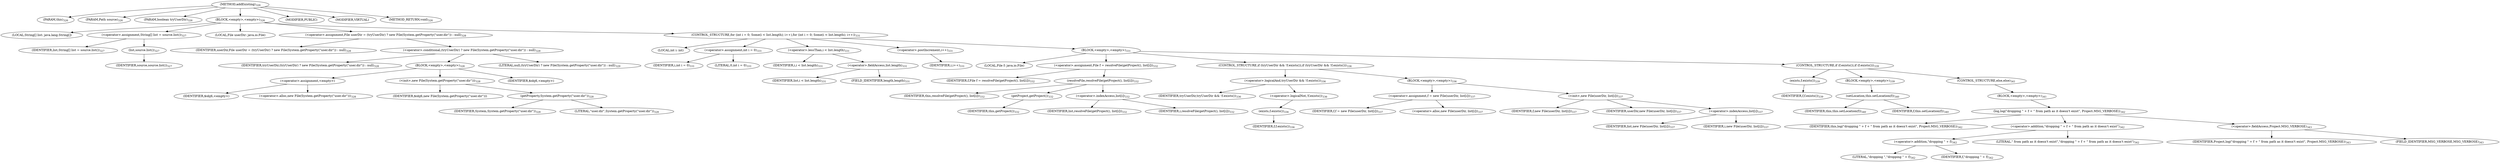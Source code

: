 digraph "addExisting" {  
"535" [label = <(METHOD,addExisting)<SUB>326</SUB>> ]
"76" [label = <(PARAM,this)<SUB>326</SUB>> ]
"536" [label = <(PARAM,Path source)<SUB>326</SUB>> ]
"537" [label = <(PARAM,boolean tryUserDir)<SUB>326</SUB>> ]
"538" [label = <(BLOCK,&lt;empty&gt;,&lt;empty&gt;)<SUB>326</SUB>> ]
"539" [label = <(LOCAL,String[] list: java.lang.String[])> ]
"540" [label = <(&lt;operator&gt;.assignment,String[] list = source.list())<SUB>327</SUB>> ]
"541" [label = <(IDENTIFIER,list,String[] list = source.list())<SUB>327</SUB>> ]
"542" [label = <(list,source.list())<SUB>327</SUB>> ]
"543" [label = <(IDENTIFIER,source,source.list())<SUB>327</SUB>> ]
"544" [label = <(LOCAL,File userDir: java.io.File)> ]
"545" [label = <(&lt;operator&gt;.assignment,File userDir = (tryUserDir) ? new File(System.getProperty(&quot;user.dir&quot;)) : null)<SUB>328</SUB>> ]
"546" [label = <(IDENTIFIER,userDir,File userDir = (tryUserDir) ? new File(System.getProperty(&quot;user.dir&quot;)) : null)<SUB>328</SUB>> ]
"547" [label = <(&lt;operator&gt;.conditional,(tryUserDir) ? new File(System.getProperty(&quot;user.dir&quot;)) : null)<SUB>328</SUB>> ]
"548" [label = <(IDENTIFIER,tryUserDir,(tryUserDir) ? new File(System.getProperty(&quot;user.dir&quot;)) : null)<SUB>328</SUB>> ]
"549" [label = <(BLOCK,&lt;empty&gt;,&lt;empty&gt;)<SUB>328</SUB>> ]
"550" [label = <(&lt;operator&gt;.assignment,&lt;empty&gt;)> ]
"551" [label = <(IDENTIFIER,$obj6,&lt;empty&gt;)> ]
"552" [label = <(&lt;operator&gt;.alloc,new File(System.getProperty(&quot;user.dir&quot;)))<SUB>328</SUB>> ]
"553" [label = <(&lt;init&gt;,new File(System.getProperty(&quot;user.dir&quot;)))<SUB>328</SUB>> ]
"554" [label = <(IDENTIFIER,$obj6,new File(System.getProperty(&quot;user.dir&quot;)))> ]
"555" [label = <(getProperty,System.getProperty(&quot;user.dir&quot;))<SUB>328</SUB>> ]
"556" [label = <(IDENTIFIER,System,System.getProperty(&quot;user.dir&quot;))<SUB>328</SUB>> ]
"557" [label = <(LITERAL,&quot;user.dir&quot;,System.getProperty(&quot;user.dir&quot;))<SUB>328</SUB>> ]
"558" [label = <(IDENTIFIER,$obj6,&lt;empty&gt;)> ]
"559" [label = <(LITERAL,null,(tryUserDir) ? new File(System.getProperty(&quot;user.dir&quot;)) : null)<SUB>329</SUB>> ]
"560" [label = <(CONTROL_STRUCTURE,for (int i = 0; Some(i &lt; list.length); i++),for (int i = 0; Some(i &lt; list.length); i++))<SUB>331</SUB>> ]
"561" [label = <(LOCAL,int i: int)> ]
"562" [label = <(&lt;operator&gt;.assignment,int i = 0)<SUB>331</SUB>> ]
"563" [label = <(IDENTIFIER,i,int i = 0)<SUB>331</SUB>> ]
"564" [label = <(LITERAL,0,int i = 0)<SUB>331</SUB>> ]
"565" [label = <(&lt;operator&gt;.lessThan,i &lt; list.length)<SUB>331</SUB>> ]
"566" [label = <(IDENTIFIER,i,i &lt; list.length)<SUB>331</SUB>> ]
"567" [label = <(&lt;operator&gt;.fieldAccess,list.length)<SUB>331</SUB>> ]
"568" [label = <(IDENTIFIER,list,i &lt; list.length)<SUB>331</SUB>> ]
"569" [label = <(FIELD_IDENTIFIER,length,length)<SUB>331</SUB>> ]
"570" [label = <(&lt;operator&gt;.postIncrement,i++)<SUB>331</SUB>> ]
"571" [label = <(IDENTIFIER,i,i++)<SUB>331</SUB>> ]
"572" [label = <(BLOCK,&lt;empty&gt;,&lt;empty&gt;)<SUB>331</SUB>> ]
"79" [label = <(LOCAL,File f: java.io.File)> ]
"573" [label = <(&lt;operator&gt;.assignment,File f = resolveFile(getProject(), list[i]))<SUB>332</SUB>> ]
"574" [label = <(IDENTIFIER,f,File f = resolveFile(getProject(), list[i]))<SUB>332</SUB>> ]
"575" [label = <(resolveFile,resolveFile(getProject(), list[i]))<SUB>332</SUB>> ]
"77" [label = <(IDENTIFIER,this,resolveFile(getProject(), list[i]))<SUB>332</SUB>> ]
"576" [label = <(getProject,getProject())<SUB>332</SUB>> ]
"75" [label = <(IDENTIFIER,this,getProject())<SUB>332</SUB>> ]
"577" [label = <(&lt;operator&gt;.indexAccess,list[i])<SUB>332</SUB>> ]
"578" [label = <(IDENTIFIER,list,resolveFile(getProject(), list[i]))<SUB>332</SUB>> ]
"579" [label = <(IDENTIFIER,i,resolveFile(getProject(), list[i]))<SUB>332</SUB>> ]
"580" [label = <(CONTROL_STRUCTURE,if (tryUserDir &amp;&amp; !f.exists()),if (tryUserDir &amp;&amp; !f.exists()))<SUB>336</SUB>> ]
"581" [label = <(&lt;operator&gt;.logicalAnd,tryUserDir &amp;&amp; !f.exists())<SUB>336</SUB>> ]
"582" [label = <(IDENTIFIER,tryUserDir,tryUserDir &amp;&amp; !f.exists())<SUB>336</SUB>> ]
"583" [label = <(&lt;operator&gt;.logicalNot,!f.exists())<SUB>336</SUB>> ]
"584" [label = <(exists,f.exists())<SUB>336</SUB>> ]
"585" [label = <(IDENTIFIER,f,f.exists())<SUB>336</SUB>> ]
"586" [label = <(BLOCK,&lt;empty&gt;,&lt;empty&gt;)<SUB>336</SUB>> ]
"587" [label = <(&lt;operator&gt;.assignment,f = new File(userDir, list[i]))<SUB>337</SUB>> ]
"588" [label = <(IDENTIFIER,f,f = new File(userDir, list[i]))<SUB>337</SUB>> ]
"589" [label = <(&lt;operator&gt;.alloc,new File(userDir, list[i]))<SUB>337</SUB>> ]
"590" [label = <(&lt;init&gt;,new File(userDir, list[i]))<SUB>337</SUB>> ]
"78" [label = <(IDENTIFIER,f,new File(userDir, list[i]))<SUB>337</SUB>> ]
"591" [label = <(IDENTIFIER,userDir,new File(userDir, list[i]))<SUB>337</SUB>> ]
"592" [label = <(&lt;operator&gt;.indexAccess,list[i])<SUB>337</SUB>> ]
"593" [label = <(IDENTIFIER,list,new File(userDir, list[i]))<SUB>337</SUB>> ]
"594" [label = <(IDENTIFIER,i,new File(userDir, list[i]))<SUB>337</SUB>> ]
"595" [label = <(CONTROL_STRUCTURE,if (f.exists()),if (f.exists()))<SUB>339</SUB>> ]
"596" [label = <(exists,f.exists())<SUB>339</SUB>> ]
"597" [label = <(IDENTIFIER,f,f.exists())<SUB>339</SUB>> ]
"598" [label = <(BLOCK,&lt;empty&gt;,&lt;empty&gt;)<SUB>339</SUB>> ]
"599" [label = <(setLocation,this.setLocation(f))<SUB>340</SUB>> ]
"80" [label = <(IDENTIFIER,this,this.setLocation(f))<SUB>340</SUB>> ]
"600" [label = <(IDENTIFIER,f,this.setLocation(f))<SUB>340</SUB>> ]
"601" [label = <(CONTROL_STRUCTURE,else,else)<SUB>341</SUB>> ]
"602" [label = <(BLOCK,&lt;empty&gt;,&lt;empty&gt;)<SUB>341</SUB>> ]
"603" [label = <(log,log(&quot;dropping &quot; + f + &quot; from path as it doesn't exist&quot;, Project.MSG_VERBOSE))<SUB>342</SUB>> ]
"81" [label = <(IDENTIFIER,this,log(&quot;dropping &quot; + f + &quot; from path as it doesn't exist&quot;, Project.MSG_VERBOSE))<SUB>342</SUB>> ]
"604" [label = <(&lt;operator&gt;.addition,&quot;dropping &quot; + f + &quot; from path as it doesn't exist&quot;)<SUB>342</SUB>> ]
"605" [label = <(&lt;operator&gt;.addition,&quot;dropping &quot; + f)<SUB>342</SUB>> ]
"606" [label = <(LITERAL,&quot;dropping &quot;,&quot;dropping &quot; + f)<SUB>342</SUB>> ]
"607" [label = <(IDENTIFIER,f,&quot;dropping &quot; + f)<SUB>342</SUB>> ]
"608" [label = <(LITERAL,&quot; from path as it doesn't exist&quot;,&quot;dropping &quot; + f + &quot; from path as it doesn't exist&quot;)<SUB>342</SUB>> ]
"609" [label = <(&lt;operator&gt;.fieldAccess,Project.MSG_VERBOSE)<SUB>343</SUB>> ]
"610" [label = <(IDENTIFIER,Project,log(&quot;dropping &quot; + f + &quot; from path as it doesn't exist&quot;, Project.MSG_VERBOSE))<SUB>343</SUB>> ]
"611" [label = <(FIELD_IDENTIFIER,MSG_VERBOSE,MSG_VERBOSE)<SUB>343</SUB>> ]
"612" [label = <(MODIFIER,PUBLIC)> ]
"613" [label = <(MODIFIER,VIRTUAL)> ]
"614" [label = <(METHOD_RETURN,void)<SUB>326</SUB>> ]
  "535" -> "76" 
  "535" -> "536" 
  "535" -> "537" 
  "535" -> "538" 
  "535" -> "612" 
  "535" -> "613" 
  "535" -> "614" 
  "538" -> "539" 
  "538" -> "540" 
  "538" -> "544" 
  "538" -> "545" 
  "538" -> "560" 
  "540" -> "541" 
  "540" -> "542" 
  "542" -> "543" 
  "545" -> "546" 
  "545" -> "547" 
  "547" -> "548" 
  "547" -> "549" 
  "547" -> "559" 
  "549" -> "550" 
  "549" -> "553" 
  "549" -> "558" 
  "550" -> "551" 
  "550" -> "552" 
  "553" -> "554" 
  "553" -> "555" 
  "555" -> "556" 
  "555" -> "557" 
  "560" -> "561" 
  "560" -> "562" 
  "560" -> "565" 
  "560" -> "570" 
  "560" -> "572" 
  "562" -> "563" 
  "562" -> "564" 
  "565" -> "566" 
  "565" -> "567" 
  "567" -> "568" 
  "567" -> "569" 
  "570" -> "571" 
  "572" -> "79" 
  "572" -> "573" 
  "572" -> "580" 
  "572" -> "595" 
  "573" -> "574" 
  "573" -> "575" 
  "575" -> "77" 
  "575" -> "576" 
  "575" -> "577" 
  "576" -> "75" 
  "577" -> "578" 
  "577" -> "579" 
  "580" -> "581" 
  "580" -> "586" 
  "581" -> "582" 
  "581" -> "583" 
  "583" -> "584" 
  "584" -> "585" 
  "586" -> "587" 
  "586" -> "590" 
  "587" -> "588" 
  "587" -> "589" 
  "590" -> "78" 
  "590" -> "591" 
  "590" -> "592" 
  "592" -> "593" 
  "592" -> "594" 
  "595" -> "596" 
  "595" -> "598" 
  "595" -> "601" 
  "596" -> "597" 
  "598" -> "599" 
  "599" -> "80" 
  "599" -> "600" 
  "601" -> "602" 
  "602" -> "603" 
  "603" -> "81" 
  "603" -> "604" 
  "603" -> "609" 
  "604" -> "605" 
  "604" -> "608" 
  "605" -> "606" 
  "605" -> "607" 
  "609" -> "610" 
  "609" -> "611" 
}
